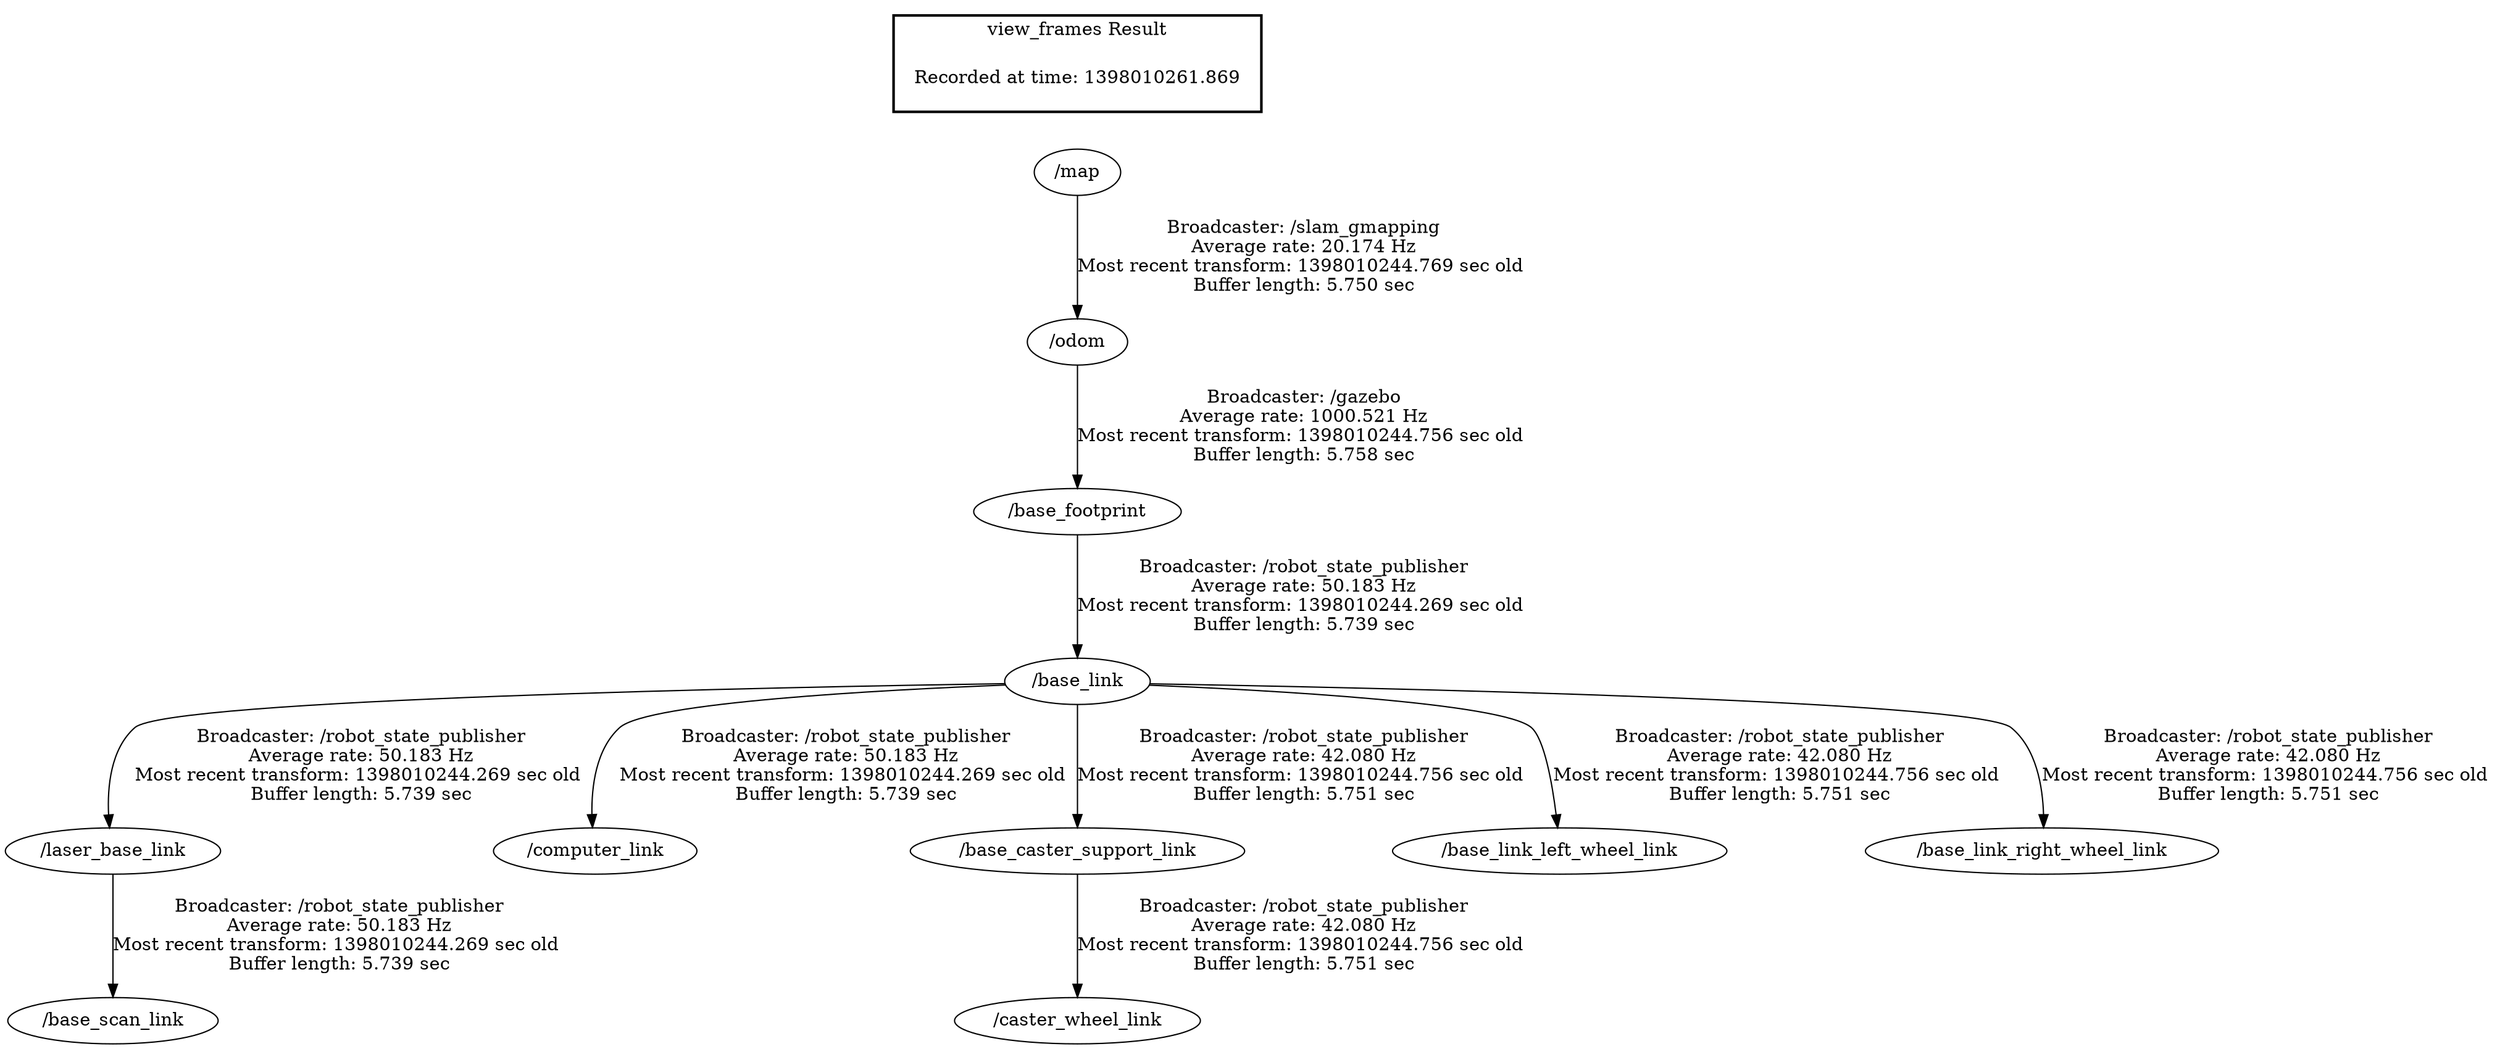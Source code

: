 digraph G {
"/map" -> "/odom"[label="Broadcaster: /slam_gmapping\nAverage rate: 20.174 Hz\nMost recent transform: 1398010244.769 sec old \nBuffer length: 5.750 sec\n"];
"/odom" -> "/base_footprint"[label="Broadcaster: /gazebo\nAverage rate: 1000.521 Hz\nMost recent transform: 1398010244.756 sec old \nBuffer length: 5.758 sec\n"];
"/base_footprint" -> "/base_link"[label="Broadcaster: /robot_state_publisher\nAverage rate: 50.183 Hz\nMost recent transform: 1398010244.269 sec old \nBuffer length: 5.739 sec\n"];
"/laser_base_link" -> "/base_scan_link"[label="Broadcaster: /robot_state_publisher\nAverage rate: 50.183 Hz\nMost recent transform: 1398010244.269 sec old \nBuffer length: 5.739 sec\n"];
"/base_link" -> "/laser_base_link"[label="Broadcaster: /robot_state_publisher\nAverage rate: 50.183 Hz\nMost recent transform: 1398010244.269 sec old \nBuffer length: 5.739 sec\n"];
"/base_link" -> "/computer_link"[label="Broadcaster: /robot_state_publisher\nAverage rate: 50.183 Hz\nMost recent transform: 1398010244.269 sec old \nBuffer length: 5.739 sec\n"];
"/base_link" -> "/base_caster_support_link"[label="Broadcaster: /robot_state_publisher\nAverage rate: 42.080 Hz\nMost recent transform: 1398010244.756 sec old \nBuffer length: 5.751 sec\n"];
"/base_link" -> "/base_link_left_wheel_link"[label="Broadcaster: /robot_state_publisher\nAverage rate: 42.080 Hz\nMost recent transform: 1398010244.756 sec old \nBuffer length: 5.751 sec\n"];
"/base_link" -> "/base_link_right_wheel_link"[label="Broadcaster: /robot_state_publisher\nAverage rate: 42.080 Hz\nMost recent transform: 1398010244.756 sec old \nBuffer length: 5.751 sec\n"];
"/base_caster_support_link" -> "/caster_wheel_link"[label="Broadcaster: /robot_state_publisher\nAverage rate: 42.080 Hz\nMost recent transform: 1398010244.756 sec old \nBuffer length: 5.751 sec\n"];
edge [style=invis];
 subgraph cluster_legend { style=bold; color=black; label ="view_frames Result";
"Recorded at time: 1398010261.869"[ shape=plaintext ] ;
 }->"/map";
}